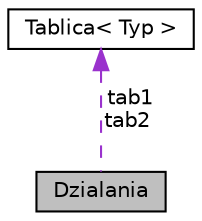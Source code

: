 digraph "Dzialania"
{
  edge [fontname="Helvetica",fontsize="10",labelfontname="Helvetica",labelfontsize="10"];
  node [fontname="Helvetica",fontsize="10",shape=record];
  Node1 [label="Dzialania",height=0.2,width=0.4,color="black", fillcolor="grey75", style="filled" fontcolor="black"];
  Node2 -> Node1 [dir="back",color="darkorchid3",fontsize="10",style="dashed",label=" tab1\ntab2" ];
  Node2 [label="Tablica\< Typ \>",height=0.2,width=0.4,color="black", fillcolor="white", style="filled",URL="$class_tablica.html",tooltip="Szablon klasy Tablica."];
}

